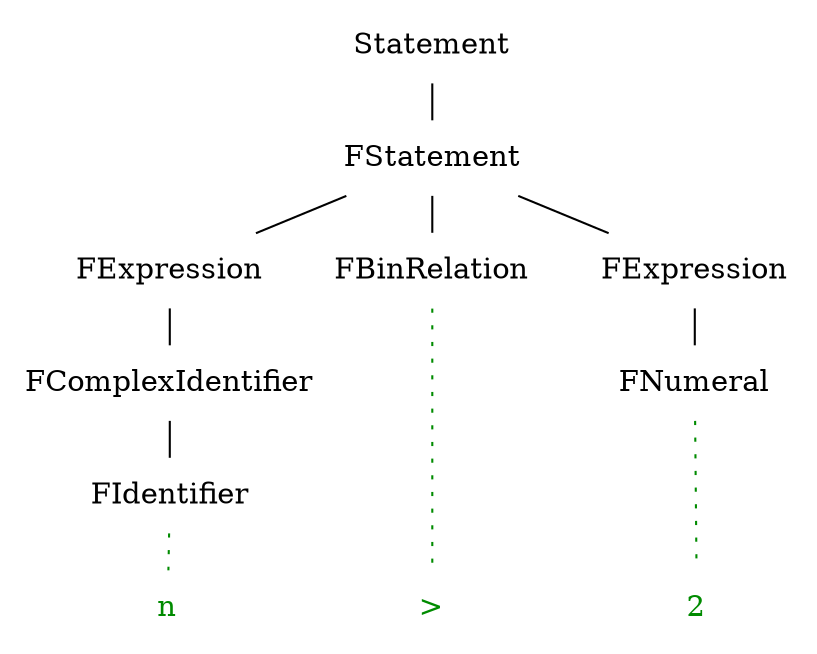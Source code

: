 graph {
edge[style="solid"]; node[shape="plaintext"]; 
subgraph {rank=same;
  n7[label="Statement"]; 
}
 
subgraph {rank=same;ranksep="2";
  n6[label="FStatement"]; 
}
n7 -- n6;
 
subgraph {rank=same;
  n3[label="FExpression"]; 
  n0[label="FBinRelation"]; 
  n5[label="FExpression"]; 
  edge[style="invis"]; 
  n3  --  n0  --  n5 ;
}
n6 -- n3;
n6 -- n0;
n6 -- n5;
 
subgraph {rank=same;
  n2[label="FComplexIdentifier"]; 
  n4[label="FNumeral"]; 
  edge[style="invis"]; 
  n2  --  n4 ;
}
n3 -- n2;
n5 -- n4;
 
subgraph {rank=same;
  n1[label="FIdentifier"]; 
}
n2 -- n1;
 
edge[style="dotted"]; edge[color="green4"]; node[fontcolor="green4"]; node[shape="plaintext"]; 
subgraph {rank=same;
  n100003[label="         n         "]; 
  n100006[label="         >         "]; 
  n100009[label="         2         "]; 
  edge[style="invis"]; 
  n100003  --  n100006  --  n100009 ;
}
n1 -- n100003;
n0 -- n100006;
n4 -- n100009;
 
}
